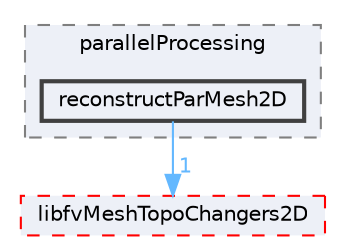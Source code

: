digraph "libfvMeshTopoChangers/applications/utilities/parallelProcessing/reconstructParMesh2D"
{
 // LATEX_PDF_SIZE
  bgcolor="transparent";
  edge [fontname=Helvetica,fontsize=10,labelfontname=Helvetica,labelfontsize=10];
  node [fontname=Helvetica,fontsize=10,shape=box,height=0.2,width=0.4];
  compound=true
  subgraph clusterdir_7deed2a87f9f462573ad9fd1d4122b39 {
    graph [ bgcolor="#edf0f7", pencolor="grey50", label="parallelProcessing", fontname=Helvetica,fontsize=10 style="filled,dashed", URL="dir_7deed2a87f9f462573ad9fd1d4122b39.html",tooltip=""]
  dir_18e94de7bc806c9aa4a2f9dfc3c08033 [label="reconstructParMesh2D", fillcolor="#edf0f7", color="grey25", style="filled,bold", URL="dir_18e94de7bc806c9aa4a2f9dfc3c08033.html",tooltip=""];
  }
  dir_e70a7755e150c593f186c0e66e788d45 [label="libfvMeshTopoChangers2D", fillcolor="#edf0f7", color="red", style="filled,dashed", URL="dir_e70a7755e150c593f186c0e66e788d45.html",tooltip=""];
  dir_18e94de7bc806c9aa4a2f9dfc3c08033->dir_e70a7755e150c593f186c0e66e788d45 [headlabel="1", labeldistance=1.5 headhref="dir_000027_000017.html" href="dir_000027_000017.html" color="steelblue1" fontcolor="steelblue1"];
}
